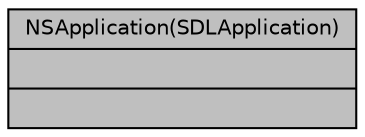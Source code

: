 digraph "NSApplication(SDLApplication)"
{
  edge [fontname="Helvetica",fontsize="10",labelfontname="Helvetica",labelfontsize="10"];
  node [fontname="Helvetica",fontsize="10",shape=record];
  Node1 [label="{NSApplication(SDLApplication)\n||}",height=0.2,width=0.4,color="black", fillcolor="grey75", style="filled" fontcolor="black"];
}

